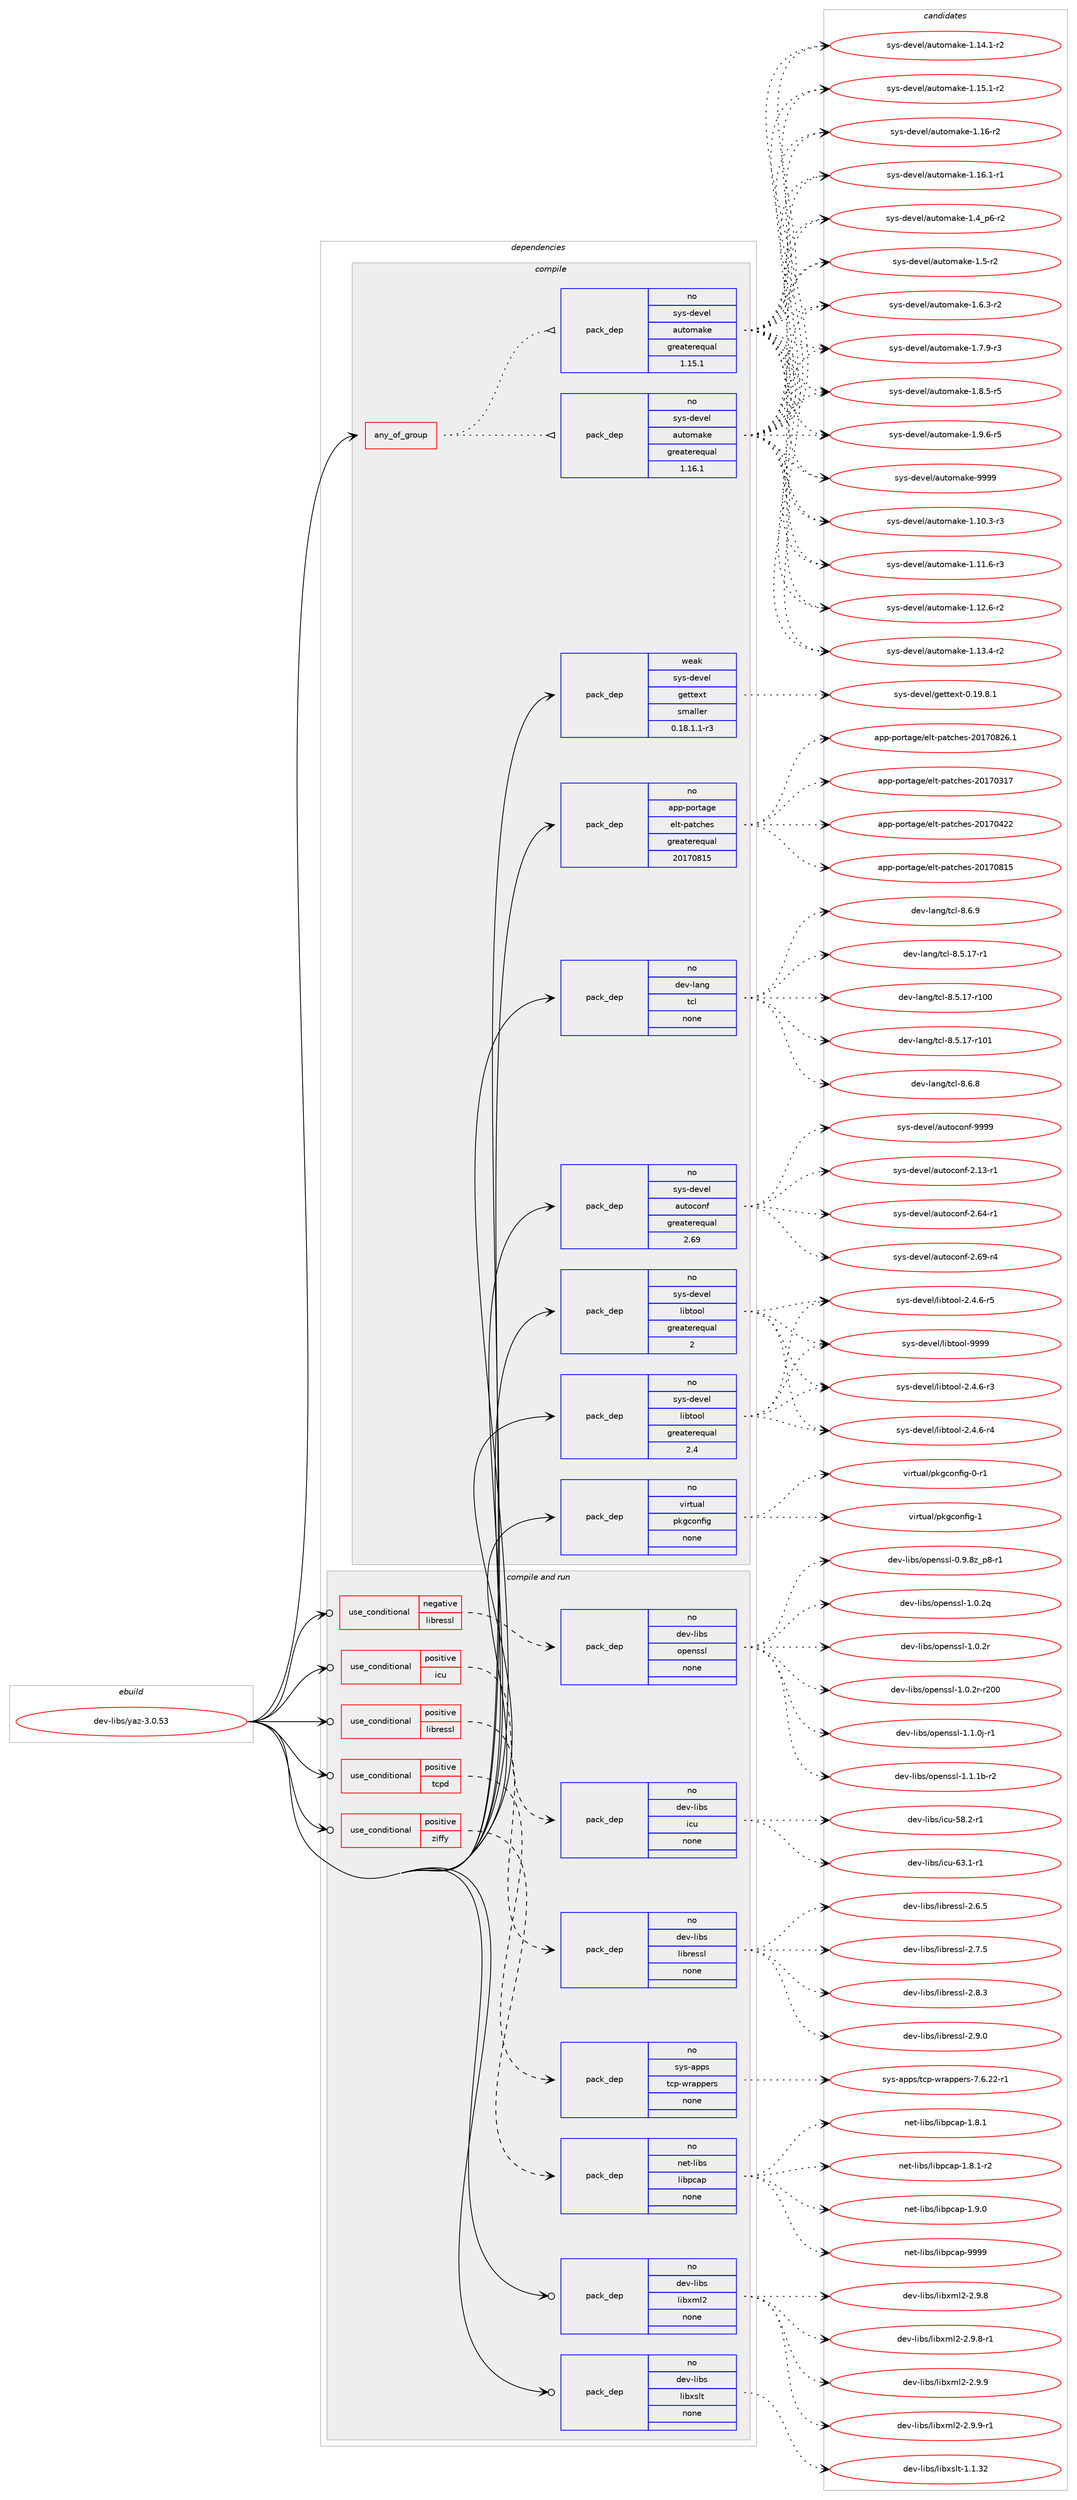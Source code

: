 digraph prolog {

# *************
# Graph options
# *************

newrank=true;
concentrate=true;
compound=true;
graph [rankdir=LR,fontname=Helvetica,fontsize=10,ranksep=1.5];#, ranksep=2.5, nodesep=0.2];
edge  [arrowhead=vee];
node  [fontname=Helvetica,fontsize=10];

# **********
# The ebuild
# **********

subgraph cluster_leftcol {
color=gray;
rank=same;
label=<<i>ebuild</i>>;
id [label="dev-libs/yaz-3.0.53", color=red, width=4, href="../dev-libs/yaz-3.0.53.svg"];
}

# ****************
# The dependencies
# ****************

subgraph cluster_midcol {
color=gray;
label=<<i>dependencies</i>>;
subgraph cluster_compile {
fillcolor="#eeeeee";
style=filled;
label=<<i>compile</i>>;
subgraph any22442 {
dependency1373188 [label=<<TABLE BORDER="0" CELLBORDER="1" CELLSPACING="0" CELLPADDING="4"><TR><TD CELLPADDING="10">any_of_group</TD></TR></TABLE>>, shape=none, color=red];subgraph pack982940 {
dependency1373189 [label=<<TABLE BORDER="0" CELLBORDER="1" CELLSPACING="0" CELLPADDING="4" WIDTH="220"><TR><TD ROWSPAN="6" CELLPADDING="30">pack_dep</TD></TR><TR><TD WIDTH="110">no</TD></TR><TR><TD>sys-devel</TD></TR><TR><TD>automake</TD></TR><TR><TD>greaterequal</TD></TR><TR><TD>1.16.1</TD></TR></TABLE>>, shape=none, color=blue];
}
dependency1373188:e -> dependency1373189:w [weight=20,style="dotted",arrowhead="oinv"];
subgraph pack982941 {
dependency1373190 [label=<<TABLE BORDER="0" CELLBORDER="1" CELLSPACING="0" CELLPADDING="4" WIDTH="220"><TR><TD ROWSPAN="6" CELLPADDING="30">pack_dep</TD></TR><TR><TD WIDTH="110">no</TD></TR><TR><TD>sys-devel</TD></TR><TR><TD>automake</TD></TR><TR><TD>greaterequal</TD></TR><TR><TD>1.15.1</TD></TR></TABLE>>, shape=none, color=blue];
}
dependency1373188:e -> dependency1373190:w [weight=20,style="dotted",arrowhead="oinv"];
}
id:e -> dependency1373188:w [weight=20,style="solid",arrowhead="vee"];
subgraph pack982942 {
dependency1373191 [label=<<TABLE BORDER="0" CELLBORDER="1" CELLSPACING="0" CELLPADDING="4" WIDTH="220"><TR><TD ROWSPAN="6" CELLPADDING="30">pack_dep</TD></TR><TR><TD WIDTH="110">no</TD></TR><TR><TD>app-portage</TD></TR><TR><TD>elt-patches</TD></TR><TR><TD>greaterequal</TD></TR><TR><TD>20170815</TD></TR></TABLE>>, shape=none, color=blue];
}
id:e -> dependency1373191:w [weight=20,style="solid",arrowhead="vee"];
subgraph pack982943 {
dependency1373192 [label=<<TABLE BORDER="0" CELLBORDER="1" CELLSPACING="0" CELLPADDING="4" WIDTH="220"><TR><TD ROWSPAN="6" CELLPADDING="30">pack_dep</TD></TR><TR><TD WIDTH="110">no</TD></TR><TR><TD>dev-lang</TD></TR><TR><TD>tcl</TD></TR><TR><TD>none</TD></TR><TR><TD></TD></TR></TABLE>>, shape=none, color=blue];
}
id:e -> dependency1373192:w [weight=20,style="solid",arrowhead="vee"];
subgraph pack982944 {
dependency1373193 [label=<<TABLE BORDER="0" CELLBORDER="1" CELLSPACING="0" CELLPADDING="4" WIDTH="220"><TR><TD ROWSPAN="6" CELLPADDING="30">pack_dep</TD></TR><TR><TD WIDTH="110">no</TD></TR><TR><TD>sys-devel</TD></TR><TR><TD>autoconf</TD></TR><TR><TD>greaterequal</TD></TR><TR><TD>2.69</TD></TR></TABLE>>, shape=none, color=blue];
}
id:e -> dependency1373193:w [weight=20,style="solid",arrowhead="vee"];
subgraph pack982945 {
dependency1373194 [label=<<TABLE BORDER="0" CELLBORDER="1" CELLSPACING="0" CELLPADDING="4" WIDTH="220"><TR><TD ROWSPAN="6" CELLPADDING="30">pack_dep</TD></TR><TR><TD WIDTH="110">no</TD></TR><TR><TD>sys-devel</TD></TR><TR><TD>libtool</TD></TR><TR><TD>greaterequal</TD></TR><TR><TD>2</TD></TR></TABLE>>, shape=none, color=blue];
}
id:e -> dependency1373194:w [weight=20,style="solid",arrowhead="vee"];
subgraph pack982946 {
dependency1373195 [label=<<TABLE BORDER="0" CELLBORDER="1" CELLSPACING="0" CELLPADDING="4" WIDTH="220"><TR><TD ROWSPAN="6" CELLPADDING="30">pack_dep</TD></TR><TR><TD WIDTH="110">no</TD></TR><TR><TD>sys-devel</TD></TR><TR><TD>libtool</TD></TR><TR><TD>greaterequal</TD></TR><TR><TD>2.4</TD></TR></TABLE>>, shape=none, color=blue];
}
id:e -> dependency1373195:w [weight=20,style="solid",arrowhead="vee"];
subgraph pack982947 {
dependency1373196 [label=<<TABLE BORDER="0" CELLBORDER="1" CELLSPACING="0" CELLPADDING="4" WIDTH="220"><TR><TD ROWSPAN="6" CELLPADDING="30">pack_dep</TD></TR><TR><TD WIDTH="110">no</TD></TR><TR><TD>virtual</TD></TR><TR><TD>pkgconfig</TD></TR><TR><TD>none</TD></TR><TR><TD></TD></TR></TABLE>>, shape=none, color=blue];
}
id:e -> dependency1373196:w [weight=20,style="solid",arrowhead="vee"];
subgraph pack982948 {
dependency1373197 [label=<<TABLE BORDER="0" CELLBORDER="1" CELLSPACING="0" CELLPADDING="4" WIDTH="220"><TR><TD ROWSPAN="6" CELLPADDING="30">pack_dep</TD></TR><TR><TD WIDTH="110">weak</TD></TR><TR><TD>sys-devel</TD></TR><TR><TD>gettext</TD></TR><TR><TD>smaller</TD></TR><TR><TD>0.18.1.1-r3</TD></TR></TABLE>>, shape=none, color=blue];
}
id:e -> dependency1373197:w [weight=20,style="solid",arrowhead="vee"];
}
subgraph cluster_compileandrun {
fillcolor="#eeeeee";
style=filled;
label=<<i>compile and run</i>>;
subgraph cond367242 {
dependency1373198 [label=<<TABLE BORDER="0" CELLBORDER="1" CELLSPACING="0" CELLPADDING="4"><TR><TD ROWSPAN="3" CELLPADDING="10">use_conditional</TD></TR><TR><TD>negative</TD></TR><TR><TD>libressl</TD></TR></TABLE>>, shape=none, color=red];
subgraph pack982949 {
dependency1373199 [label=<<TABLE BORDER="0" CELLBORDER="1" CELLSPACING="0" CELLPADDING="4" WIDTH="220"><TR><TD ROWSPAN="6" CELLPADDING="30">pack_dep</TD></TR><TR><TD WIDTH="110">no</TD></TR><TR><TD>dev-libs</TD></TR><TR><TD>openssl</TD></TR><TR><TD>none</TD></TR><TR><TD></TD></TR></TABLE>>, shape=none, color=blue];
}
dependency1373198:e -> dependency1373199:w [weight=20,style="dashed",arrowhead="vee"];
}
id:e -> dependency1373198:w [weight=20,style="solid",arrowhead="odotvee"];
subgraph cond367243 {
dependency1373200 [label=<<TABLE BORDER="0" CELLBORDER="1" CELLSPACING="0" CELLPADDING="4"><TR><TD ROWSPAN="3" CELLPADDING="10">use_conditional</TD></TR><TR><TD>positive</TD></TR><TR><TD>icu</TD></TR></TABLE>>, shape=none, color=red];
subgraph pack982950 {
dependency1373201 [label=<<TABLE BORDER="0" CELLBORDER="1" CELLSPACING="0" CELLPADDING="4" WIDTH="220"><TR><TD ROWSPAN="6" CELLPADDING="30">pack_dep</TD></TR><TR><TD WIDTH="110">no</TD></TR><TR><TD>dev-libs</TD></TR><TR><TD>icu</TD></TR><TR><TD>none</TD></TR><TR><TD></TD></TR></TABLE>>, shape=none, color=blue];
}
dependency1373200:e -> dependency1373201:w [weight=20,style="dashed",arrowhead="vee"];
}
id:e -> dependency1373200:w [weight=20,style="solid",arrowhead="odotvee"];
subgraph cond367244 {
dependency1373202 [label=<<TABLE BORDER="0" CELLBORDER="1" CELLSPACING="0" CELLPADDING="4"><TR><TD ROWSPAN="3" CELLPADDING="10">use_conditional</TD></TR><TR><TD>positive</TD></TR><TR><TD>libressl</TD></TR></TABLE>>, shape=none, color=red];
subgraph pack982951 {
dependency1373203 [label=<<TABLE BORDER="0" CELLBORDER="1" CELLSPACING="0" CELLPADDING="4" WIDTH="220"><TR><TD ROWSPAN="6" CELLPADDING="30">pack_dep</TD></TR><TR><TD WIDTH="110">no</TD></TR><TR><TD>dev-libs</TD></TR><TR><TD>libressl</TD></TR><TR><TD>none</TD></TR><TR><TD></TD></TR></TABLE>>, shape=none, color=blue];
}
dependency1373202:e -> dependency1373203:w [weight=20,style="dashed",arrowhead="vee"];
}
id:e -> dependency1373202:w [weight=20,style="solid",arrowhead="odotvee"];
subgraph cond367245 {
dependency1373204 [label=<<TABLE BORDER="0" CELLBORDER="1" CELLSPACING="0" CELLPADDING="4"><TR><TD ROWSPAN="3" CELLPADDING="10">use_conditional</TD></TR><TR><TD>positive</TD></TR><TR><TD>tcpd</TD></TR></TABLE>>, shape=none, color=red];
subgraph pack982952 {
dependency1373205 [label=<<TABLE BORDER="0" CELLBORDER="1" CELLSPACING="0" CELLPADDING="4" WIDTH="220"><TR><TD ROWSPAN="6" CELLPADDING="30">pack_dep</TD></TR><TR><TD WIDTH="110">no</TD></TR><TR><TD>sys-apps</TD></TR><TR><TD>tcp-wrappers</TD></TR><TR><TD>none</TD></TR><TR><TD></TD></TR></TABLE>>, shape=none, color=blue];
}
dependency1373204:e -> dependency1373205:w [weight=20,style="dashed",arrowhead="vee"];
}
id:e -> dependency1373204:w [weight=20,style="solid",arrowhead="odotvee"];
subgraph cond367246 {
dependency1373206 [label=<<TABLE BORDER="0" CELLBORDER="1" CELLSPACING="0" CELLPADDING="4"><TR><TD ROWSPAN="3" CELLPADDING="10">use_conditional</TD></TR><TR><TD>positive</TD></TR><TR><TD>ziffy</TD></TR></TABLE>>, shape=none, color=red];
subgraph pack982953 {
dependency1373207 [label=<<TABLE BORDER="0" CELLBORDER="1" CELLSPACING="0" CELLPADDING="4" WIDTH="220"><TR><TD ROWSPAN="6" CELLPADDING="30">pack_dep</TD></TR><TR><TD WIDTH="110">no</TD></TR><TR><TD>net-libs</TD></TR><TR><TD>libpcap</TD></TR><TR><TD>none</TD></TR><TR><TD></TD></TR></TABLE>>, shape=none, color=blue];
}
dependency1373206:e -> dependency1373207:w [weight=20,style="dashed",arrowhead="vee"];
}
id:e -> dependency1373206:w [weight=20,style="solid",arrowhead="odotvee"];
subgraph pack982954 {
dependency1373208 [label=<<TABLE BORDER="0" CELLBORDER="1" CELLSPACING="0" CELLPADDING="4" WIDTH="220"><TR><TD ROWSPAN="6" CELLPADDING="30">pack_dep</TD></TR><TR><TD WIDTH="110">no</TD></TR><TR><TD>dev-libs</TD></TR><TR><TD>libxml2</TD></TR><TR><TD>none</TD></TR><TR><TD></TD></TR></TABLE>>, shape=none, color=blue];
}
id:e -> dependency1373208:w [weight=20,style="solid",arrowhead="odotvee"];
subgraph pack982955 {
dependency1373209 [label=<<TABLE BORDER="0" CELLBORDER="1" CELLSPACING="0" CELLPADDING="4" WIDTH="220"><TR><TD ROWSPAN="6" CELLPADDING="30">pack_dep</TD></TR><TR><TD WIDTH="110">no</TD></TR><TR><TD>dev-libs</TD></TR><TR><TD>libxslt</TD></TR><TR><TD>none</TD></TR><TR><TD></TD></TR></TABLE>>, shape=none, color=blue];
}
id:e -> dependency1373209:w [weight=20,style="solid",arrowhead="odotvee"];
}
subgraph cluster_run {
fillcolor="#eeeeee";
style=filled;
label=<<i>run</i>>;
}
}

# **************
# The candidates
# **************

subgraph cluster_choices {
rank=same;
color=gray;
label=<<i>candidates</i>>;

subgraph choice982940 {
color=black;
nodesep=1;
choice11512111545100101118101108479711711611110997107101454946494846514511451 [label="sys-devel/automake-1.10.3-r3", color=red, width=4,href="../sys-devel/automake-1.10.3-r3.svg"];
choice11512111545100101118101108479711711611110997107101454946494946544511451 [label="sys-devel/automake-1.11.6-r3", color=red, width=4,href="../sys-devel/automake-1.11.6-r3.svg"];
choice11512111545100101118101108479711711611110997107101454946495046544511450 [label="sys-devel/automake-1.12.6-r2", color=red, width=4,href="../sys-devel/automake-1.12.6-r2.svg"];
choice11512111545100101118101108479711711611110997107101454946495146524511450 [label="sys-devel/automake-1.13.4-r2", color=red, width=4,href="../sys-devel/automake-1.13.4-r2.svg"];
choice11512111545100101118101108479711711611110997107101454946495246494511450 [label="sys-devel/automake-1.14.1-r2", color=red, width=4,href="../sys-devel/automake-1.14.1-r2.svg"];
choice11512111545100101118101108479711711611110997107101454946495346494511450 [label="sys-devel/automake-1.15.1-r2", color=red, width=4,href="../sys-devel/automake-1.15.1-r2.svg"];
choice1151211154510010111810110847971171161111099710710145494649544511450 [label="sys-devel/automake-1.16-r2", color=red, width=4,href="../sys-devel/automake-1.16-r2.svg"];
choice11512111545100101118101108479711711611110997107101454946495446494511449 [label="sys-devel/automake-1.16.1-r1", color=red, width=4,href="../sys-devel/automake-1.16.1-r1.svg"];
choice115121115451001011181011084797117116111109971071014549465295112544511450 [label="sys-devel/automake-1.4_p6-r2", color=red, width=4,href="../sys-devel/automake-1.4_p6-r2.svg"];
choice11512111545100101118101108479711711611110997107101454946534511450 [label="sys-devel/automake-1.5-r2", color=red, width=4,href="../sys-devel/automake-1.5-r2.svg"];
choice115121115451001011181011084797117116111109971071014549465446514511450 [label="sys-devel/automake-1.6.3-r2", color=red, width=4,href="../sys-devel/automake-1.6.3-r2.svg"];
choice115121115451001011181011084797117116111109971071014549465546574511451 [label="sys-devel/automake-1.7.9-r3", color=red, width=4,href="../sys-devel/automake-1.7.9-r3.svg"];
choice115121115451001011181011084797117116111109971071014549465646534511453 [label="sys-devel/automake-1.8.5-r5", color=red, width=4,href="../sys-devel/automake-1.8.5-r5.svg"];
choice115121115451001011181011084797117116111109971071014549465746544511453 [label="sys-devel/automake-1.9.6-r5", color=red, width=4,href="../sys-devel/automake-1.9.6-r5.svg"];
choice115121115451001011181011084797117116111109971071014557575757 [label="sys-devel/automake-9999", color=red, width=4,href="../sys-devel/automake-9999.svg"];
dependency1373189:e -> choice11512111545100101118101108479711711611110997107101454946494846514511451:w [style=dotted,weight="100"];
dependency1373189:e -> choice11512111545100101118101108479711711611110997107101454946494946544511451:w [style=dotted,weight="100"];
dependency1373189:e -> choice11512111545100101118101108479711711611110997107101454946495046544511450:w [style=dotted,weight="100"];
dependency1373189:e -> choice11512111545100101118101108479711711611110997107101454946495146524511450:w [style=dotted,weight="100"];
dependency1373189:e -> choice11512111545100101118101108479711711611110997107101454946495246494511450:w [style=dotted,weight="100"];
dependency1373189:e -> choice11512111545100101118101108479711711611110997107101454946495346494511450:w [style=dotted,weight="100"];
dependency1373189:e -> choice1151211154510010111810110847971171161111099710710145494649544511450:w [style=dotted,weight="100"];
dependency1373189:e -> choice11512111545100101118101108479711711611110997107101454946495446494511449:w [style=dotted,weight="100"];
dependency1373189:e -> choice115121115451001011181011084797117116111109971071014549465295112544511450:w [style=dotted,weight="100"];
dependency1373189:e -> choice11512111545100101118101108479711711611110997107101454946534511450:w [style=dotted,weight="100"];
dependency1373189:e -> choice115121115451001011181011084797117116111109971071014549465446514511450:w [style=dotted,weight="100"];
dependency1373189:e -> choice115121115451001011181011084797117116111109971071014549465546574511451:w [style=dotted,weight="100"];
dependency1373189:e -> choice115121115451001011181011084797117116111109971071014549465646534511453:w [style=dotted,weight="100"];
dependency1373189:e -> choice115121115451001011181011084797117116111109971071014549465746544511453:w [style=dotted,weight="100"];
dependency1373189:e -> choice115121115451001011181011084797117116111109971071014557575757:w [style=dotted,weight="100"];
}
subgraph choice982941 {
color=black;
nodesep=1;
choice11512111545100101118101108479711711611110997107101454946494846514511451 [label="sys-devel/automake-1.10.3-r3", color=red, width=4,href="../sys-devel/automake-1.10.3-r3.svg"];
choice11512111545100101118101108479711711611110997107101454946494946544511451 [label="sys-devel/automake-1.11.6-r3", color=red, width=4,href="../sys-devel/automake-1.11.6-r3.svg"];
choice11512111545100101118101108479711711611110997107101454946495046544511450 [label="sys-devel/automake-1.12.6-r2", color=red, width=4,href="../sys-devel/automake-1.12.6-r2.svg"];
choice11512111545100101118101108479711711611110997107101454946495146524511450 [label="sys-devel/automake-1.13.4-r2", color=red, width=4,href="../sys-devel/automake-1.13.4-r2.svg"];
choice11512111545100101118101108479711711611110997107101454946495246494511450 [label="sys-devel/automake-1.14.1-r2", color=red, width=4,href="../sys-devel/automake-1.14.1-r2.svg"];
choice11512111545100101118101108479711711611110997107101454946495346494511450 [label="sys-devel/automake-1.15.1-r2", color=red, width=4,href="../sys-devel/automake-1.15.1-r2.svg"];
choice1151211154510010111810110847971171161111099710710145494649544511450 [label="sys-devel/automake-1.16-r2", color=red, width=4,href="../sys-devel/automake-1.16-r2.svg"];
choice11512111545100101118101108479711711611110997107101454946495446494511449 [label="sys-devel/automake-1.16.1-r1", color=red, width=4,href="../sys-devel/automake-1.16.1-r1.svg"];
choice115121115451001011181011084797117116111109971071014549465295112544511450 [label="sys-devel/automake-1.4_p6-r2", color=red, width=4,href="../sys-devel/automake-1.4_p6-r2.svg"];
choice11512111545100101118101108479711711611110997107101454946534511450 [label="sys-devel/automake-1.5-r2", color=red, width=4,href="../sys-devel/automake-1.5-r2.svg"];
choice115121115451001011181011084797117116111109971071014549465446514511450 [label="sys-devel/automake-1.6.3-r2", color=red, width=4,href="../sys-devel/automake-1.6.3-r2.svg"];
choice115121115451001011181011084797117116111109971071014549465546574511451 [label="sys-devel/automake-1.7.9-r3", color=red, width=4,href="../sys-devel/automake-1.7.9-r3.svg"];
choice115121115451001011181011084797117116111109971071014549465646534511453 [label="sys-devel/automake-1.8.5-r5", color=red, width=4,href="../sys-devel/automake-1.8.5-r5.svg"];
choice115121115451001011181011084797117116111109971071014549465746544511453 [label="sys-devel/automake-1.9.6-r5", color=red, width=4,href="../sys-devel/automake-1.9.6-r5.svg"];
choice115121115451001011181011084797117116111109971071014557575757 [label="sys-devel/automake-9999", color=red, width=4,href="../sys-devel/automake-9999.svg"];
dependency1373190:e -> choice11512111545100101118101108479711711611110997107101454946494846514511451:w [style=dotted,weight="100"];
dependency1373190:e -> choice11512111545100101118101108479711711611110997107101454946494946544511451:w [style=dotted,weight="100"];
dependency1373190:e -> choice11512111545100101118101108479711711611110997107101454946495046544511450:w [style=dotted,weight="100"];
dependency1373190:e -> choice11512111545100101118101108479711711611110997107101454946495146524511450:w [style=dotted,weight="100"];
dependency1373190:e -> choice11512111545100101118101108479711711611110997107101454946495246494511450:w [style=dotted,weight="100"];
dependency1373190:e -> choice11512111545100101118101108479711711611110997107101454946495346494511450:w [style=dotted,weight="100"];
dependency1373190:e -> choice1151211154510010111810110847971171161111099710710145494649544511450:w [style=dotted,weight="100"];
dependency1373190:e -> choice11512111545100101118101108479711711611110997107101454946495446494511449:w [style=dotted,weight="100"];
dependency1373190:e -> choice115121115451001011181011084797117116111109971071014549465295112544511450:w [style=dotted,weight="100"];
dependency1373190:e -> choice11512111545100101118101108479711711611110997107101454946534511450:w [style=dotted,weight="100"];
dependency1373190:e -> choice115121115451001011181011084797117116111109971071014549465446514511450:w [style=dotted,weight="100"];
dependency1373190:e -> choice115121115451001011181011084797117116111109971071014549465546574511451:w [style=dotted,weight="100"];
dependency1373190:e -> choice115121115451001011181011084797117116111109971071014549465646534511453:w [style=dotted,weight="100"];
dependency1373190:e -> choice115121115451001011181011084797117116111109971071014549465746544511453:w [style=dotted,weight="100"];
dependency1373190:e -> choice115121115451001011181011084797117116111109971071014557575757:w [style=dotted,weight="100"];
}
subgraph choice982942 {
color=black;
nodesep=1;
choice97112112451121111141169710310147101108116451129711699104101115455048495548514955 [label="app-portage/elt-patches-20170317", color=red, width=4,href="../app-portage/elt-patches-20170317.svg"];
choice97112112451121111141169710310147101108116451129711699104101115455048495548525050 [label="app-portage/elt-patches-20170422", color=red, width=4,href="../app-portage/elt-patches-20170422.svg"];
choice97112112451121111141169710310147101108116451129711699104101115455048495548564953 [label="app-portage/elt-patches-20170815", color=red, width=4,href="../app-portage/elt-patches-20170815.svg"];
choice971121124511211111411697103101471011081164511297116991041011154550484955485650544649 [label="app-portage/elt-patches-20170826.1", color=red, width=4,href="../app-portage/elt-patches-20170826.1.svg"];
dependency1373191:e -> choice97112112451121111141169710310147101108116451129711699104101115455048495548514955:w [style=dotted,weight="100"];
dependency1373191:e -> choice97112112451121111141169710310147101108116451129711699104101115455048495548525050:w [style=dotted,weight="100"];
dependency1373191:e -> choice97112112451121111141169710310147101108116451129711699104101115455048495548564953:w [style=dotted,weight="100"];
dependency1373191:e -> choice971121124511211111411697103101471011081164511297116991041011154550484955485650544649:w [style=dotted,weight="100"];
}
subgraph choice982943 {
color=black;
nodesep=1;
choice10010111845108971101034711699108455646534649554511449 [label="dev-lang/tcl-8.5.17-r1", color=red, width=4,href="../dev-lang/tcl-8.5.17-r1.svg"];
choice100101118451089711010347116991084556465346495545114494848 [label="dev-lang/tcl-8.5.17-r100", color=red, width=4,href="../dev-lang/tcl-8.5.17-r100.svg"];
choice100101118451089711010347116991084556465346495545114494849 [label="dev-lang/tcl-8.5.17-r101", color=red, width=4,href="../dev-lang/tcl-8.5.17-r101.svg"];
choice10010111845108971101034711699108455646544656 [label="dev-lang/tcl-8.6.8", color=red, width=4,href="../dev-lang/tcl-8.6.8.svg"];
choice10010111845108971101034711699108455646544657 [label="dev-lang/tcl-8.6.9", color=red, width=4,href="../dev-lang/tcl-8.6.9.svg"];
dependency1373192:e -> choice10010111845108971101034711699108455646534649554511449:w [style=dotted,weight="100"];
dependency1373192:e -> choice100101118451089711010347116991084556465346495545114494848:w [style=dotted,weight="100"];
dependency1373192:e -> choice100101118451089711010347116991084556465346495545114494849:w [style=dotted,weight="100"];
dependency1373192:e -> choice10010111845108971101034711699108455646544656:w [style=dotted,weight="100"];
dependency1373192:e -> choice10010111845108971101034711699108455646544657:w [style=dotted,weight="100"];
}
subgraph choice982944 {
color=black;
nodesep=1;
choice1151211154510010111810110847971171161119911111010245504649514511449 [label="sys-devel/autoconf-2.13-r1", color=red, width=4,href="../sys-devel/autoconf-2.13-r1.svg"];
choice1151211154510010111810110847971171161119911111010245504654524511449 [label="sys-devel/autoconf-2.64-r1", color=red, width=4,href="../sys-devel/autoconf-2.64-r1.svg"];
choice1151211154510010111810110847971171161119911111010245504654574511452 [label="sys-devel/autoconf-2.69-r4", color=red, width=4,href="../sys-devel/autoconf-2.69-r4.svg"];
choice115121115451001011181011084797117116111991111101024557575757 [label="sys-devel/autoconf-9999", color=red, width=4,href="../sys-devel/autoconf-9999.svg"];
dependency1373193:e -> choice1151211154510010111810110847971171161119911111010245504649514511449:w [style=dotted,weight="100"];
dependency1373193:e -> choice1151211154510010111810110847971171161119911111010245504654524511449:w [style=dotted,weight="100"];
dependency1373193:e -> choice1151211154510010111810110847971171161119911111010245504654574511452:w [style=dotted,weight="100"];
dependency1373193:e -> choice115121115451001011181011084797117116111991111101024557575757:w [style=dotted,weight="100"];
}
subgraph choice982945 {
color=black;
nodesep=1;
choice1151211154510010111810110847108105981161111111084550465246544511451 [label="sys-devel/libtool-2.4.6-r3", color=red, width=4,href="../sys-devel/libtool-2.4.6-r3.svg"];
choice1151211154510010111810110847108105981161111111084550465246544511452 [label="sys-devel/libtool-2.4.6-r4", color=red, width=4,href="../sys-devel/libtool-2.4.6-r4.svg"];
choice1151211154510010111810110847108105981161111111084550465246544511453 [label="sys-devel/libtool-2.4.6-r5", color=red, width=4,href="../sys-devel/libtool-2.4.6-r5.svg"];
choice1151211154510010111810110847108105981161111111084557575757 [label="sys-devel/libtool-9999", color=red, width=4,href="../sys-devel/libtool-9999.svg"];
dependency1373194:e -> choice1151211154510010111810110847108105981161111111084550465246544511451:w [style=dotted,weight="100"];
dependency1373194:e -> choice1151211154510010111810110847108105981161111111084550465246544511452:w [style=dotted,weight="100"];
dependency1373194:e -> choice1151211154510010111810110847108105981161111111084550465246544511453:w [style=dotted,weight="100"];
dependency1373194:e -> choice1151211154510010111810110847108105981161111111084557575757:w [style=dotted,weight="100"];
}
subgraph choice982946 {
color=black;
nodesep=1;
choice1151211154510010111810110847108105981161111111084550465246544511451 [label="sys-devel/libtool-2.4.6-r3", color=red, width=4,href="../sys-devel/libtool-2.4.6-r3.svg"];
choice1151211154510010111810110847108105981161111111084550465246544511452 [label="sys-devel/libtool-2.4.6-r4", color=red, width=4,href="../sys-devel/libtool-2.4.6-r4.svg"];
choice1151211154510010111810110847108105981161111111084550465246544511453 [label="sys-devel/libtool-2.4.6-r5", color=red, width=4,href="../sys-devel/libtool-2.4.6-r5.svg"];
choice1151211154510010111810110847108105981161111111084557575757 [label="sys-devel/libtool-9999", color=red, width=4,href="../sys-devel/libtool-9999.svg"];
dependency1373195:e -> choice1151211154510010111810110847108105981161111111084550465246544511451:w [style=dotted,weight="100"];
dependency1373195:e -> choice1151211154510010111810110847108105981161111111084550465246544511452:w [style=dotted,weight="100"];
dependency1373195:e -> choice1151211154510010111810110847108105981161111111084550465246544511453:w [style=dotted,weight="100"];
dependency1373195:e -> choice1151211154510010111810110847108105981161111111084557575757:w [style=dotted,weight="100"];
}
subgraph choice982947 {
color=black;
nodesep=1;
choice11810511411611797108471121071039911111010210510345484511449 [label="virtual/pkgconfig-0-r1", color=red, width=4,href="../virtual/pkgconfig-0-r1.svg"];
choice1181051141161179710847112107103991111101021051034549 [label="virtual/pkgconfig-1", color=red, width=4,href="../virtual/pkgconfig-1.svg"];
dependency1373196:e -> choice11810511411611797108471121071039911111010210510345484511449:w [style=dotted,weight="100"];
dependency1373196:e -> choice1181051141161179710847112107103991111101021051034549:w [style=dotted,weight="100"];
}
subgraph choice982948 {
color=black;
nodesep=1;
choice1151211154510010111810110847103101116116101120116454846495746564649 [label="sys-devel/gettext-0.19.8.1", color=red, width=4,href="../sys-devel/gettext-0.19.8.1.svg"];
dependency1373197:e -> choice1151211154510010111810110847103101116116101120116454846495746564649:w [style=dotted,weight="100"];
}
subgraph choice982949 {
color=black;
nodesep=1;
choice10010111845108105981154711111210111011511510845484657465612295112564511449 [label="dev-libs/openssl-0.9.8z_p8-r1", color=red, width=4,href="../dev-libs/openssl-0.9.8z_p8-r1.svg"];
choice100101118451081059811547111112101110115115108454946484650113 [label="dev-libs/openssl-1.0.2q", color=red, width=4,href="../dev-libs/openssl-1.0.2q.svg"];
choice100101118451081059811547111112101110115115108454946484650114 [label="dev-libs/openssl-1.0.2r", color=red, width=4,href="../dev-libs/openssl-1.0.2r.svg"];
choice10010111845108105981154711111210111011511510845494648465011445114504848 [label="dev-libs/openssl-1.0.2r-r200", color=red, width=4,href="../dev-libs/openssl-1.0.2r-r200.svg"];
choice1001011184510810598115471111121011101151151084549464946481064511449 [label="dev-libs/openssl-1.1.0j-r1", color=red, width=4,href="../dev-libs/openssl-1.1.0j-r1.svg"];
choice100101118451081059811547111112101110115115108454946494649984511450 [label="dev-libs/openssl-1.1.1b-r2", color=red, width=4,href="../dev-libs/openssl-1.1.1b-r2.svg"];
dependency1373199:e -> choice10010111845108105981154711111210111011511510845484657465612295112564511449:w [style=dotted,weight="100"];
dependency1373199:e -> choice100101118451081059811547111112101110115115108454946484650113:w [style=dotted,weight="100"];
dependency1373199:e -> choice100101118451081059811547111112101110115115108454946484650114:w [style=dotted,weight="100"];
dependency1373199:e -> choice10010111845108105981154711111210111011511510845494648465011445114504848:w [style=dotted,weight="100"];
dependency1373199:e -> choice1001011184510810598115471111121011101151151084549464946481064511449:w [style=dotted,weight="100"];
dependency1373199:e -> choice100101118451081059811547111112101110115115108454946494649984511450:w [style=dotted,weight="100"];
}
subgraph choice982950 {
color=black;
nodesep=1;
choice1001011184510810598115471059911745535646504511449 [label="dev-libs/icu-58.2-r1", color=red, width=4,href="../dev-libs/icu-58.2-r1.svg"];
choice1001011184510810598115471059911745545146494511449 [label="dev-libs/icu-63.1-r1", color=red, width=4,href="../dev-libs/icu-63.1-r1.svg"];
dependency1373201:e -> choice1001011184510810598115471059911745535646504511449:w [style=dotted,weight="100"];
dependency1373201:e -> choice1001011184510810598115471059911745545146494511449:w [style=dotted,weight="100"];
}
subgraph choice982951 {
color=black;
nodesep=1;
choice10010111845108105981154710810598114101115115108455046544653 [label="dev-libs/libressl-2.6.5", color=red, width=4,href="../dev-libs/libressl-2.6.5.svg"];
choice10010111845108105981154710810598114101115115108455046554653 [label="dev-libs/libressl-2.7.5", color=red, width=4,href="../dev-libs/libressl-2.7.5.svg"];
choice10010111845108105981154710810598114101115115108455046564651 [label="dev-libs/libressl-2.8.3", color=red, width=4,href="../dev-libs/libressl-2.8.3.svg"];
choice10010111845108105981154710810598114101115115108455046574648 [label="dev-libs/libressl-2.9.0", color=red, width=4,href="../dev-libs/libressl-2.9.0.svg"];
dependency1373203:e -> choice10010111845108105981154710810598114101115115108455046544653:w [style=dotted,weight="100"];
dependency1373203:e -> choice10010111845108105981154710810598114101115115108455046554653:w [style=dotted,weight="100"];
dependency1373203:e -> choice10010111845108105981154710810598114101115115108455046564651:w [style=dotted,weight="100"];
dependency1373203:e -> choice10010111845108105981154710810598114101115115108455046574648:w [style=dotted,weight="100"];
}
subgraph choice982952 {
color=black;
nodesep=1;
choice115121115459711211211547116991124511911497112112101114115455546544650504511449 [label="sys-apps/tcp-wrappers-7.6.22-r1", color=red, width=4,href="../sys-apps/tcp-wrappers-7.6.22-r1.svg"];
dependency1373205:e -> choice115121115459711211211547116991124511911497112112101114115455546544650504511449:w [style=dotted,weight="100"];
}
subgraph choice982953 {
color=black;
nodesep=1;
choice110101116451081059811547108105981129997112454946564649 [label="net-libs/libpcap-1.8.1", color=red, width=4,href="../net-libs/libpcap-1.8.1.svg"];
choice1101011164510810598115471081059811299971124549465646494511450 [label="net-libs/libpcap-1.8.1-r2", color=red, width=4,href="../net-libs/libpcap-1.8.1-r2.svg"];
choice110101116451081059811547108105981129997112454946574648 [label="net-libs/libpcap-1.9.0", color=red, width=4,href="../net-libs/libpcap-1.9.0.svg"];
choice1101011164510810598115471081059811299971124557575757 [label="net-libs/libpcap-9999", color=red, width=4,href="../net-libs/libpcap-9999.svg"];
dependency1373207:e -> choice110101116451081059811547108105981129997112454946564649:w [style=dotted,weight="100"];
dependency1373207:e -> choice1101011164510810598115471081059811299971124549465646494511450:w [style=dotted,weight="100"];
dependency1373207:e -> choice110101116451081059811547108105981129997112454946574648:w [style=dotted,weight="100"];
dependency1373207:e -> choice1101011164510810598115471081059811299971124557575757:w [style=dotted,weight="100"];
}
subgraph choice982954 {
color=black;
nodesep=1;
choice1001011184510810598115471081059812010910850455046574656 [label="dev-libs/libxml2-2.9.8", color=red, width=4,href="../dev-libs/libxml2-2.9.8.svg"];
choice10010111845108105981154710810598120109108504550465746564511449 [label="dev-libs/libxml2-2.9.8-r1", color=red, width=4,href="../dev-libs/libxml2-2.9.8-r1.svg"];
choice1001011184510810598115471081059812010910850455046574657 [label="dev-libs/libxml2-2.9.9", color=red, width=4,href="../dev-libs/libxml2-2.9.9.svg"];
choice10010111845108105981154710810598120109108504550465746574511449 [label="dev-libs/libxml2-2.9.9-r1", color=red, width=4,href="../dev-libs/libxml2-2.9.9-r1.svg"];
dependency1373208:e -> choice1001011184510810598115471081059812010910850455046574656:w [style=dotted,weight="100"];
dependency1373208:e -> choice10010111845108105981154710810598120109108504550465746564511449:w [style=dotted,weight="100"];
dependency1373208:e -> choice1001011184510810598115471081059812010910850455046574657:w [style=dotted,weight="100"];
dependency1373208:e -> choice10010111845108105981154710810598120109108504550465746574511449:w [style=dotted,weight="100"];
}
subgraph choice982955 {
color=black;
nodesep=1;
choice1001011184510810598115471081059812011510811645494649465150 [label="dev-libs/libxslt-1.1.32", color=red, width=4,href="../dev-libs/libxslt-1.1.32.svg"];
dependency1373209:e -> choice1001011184510810598115471081059812011510811645494649465150:w [style=dotted,weight="100"];
}
}

}
